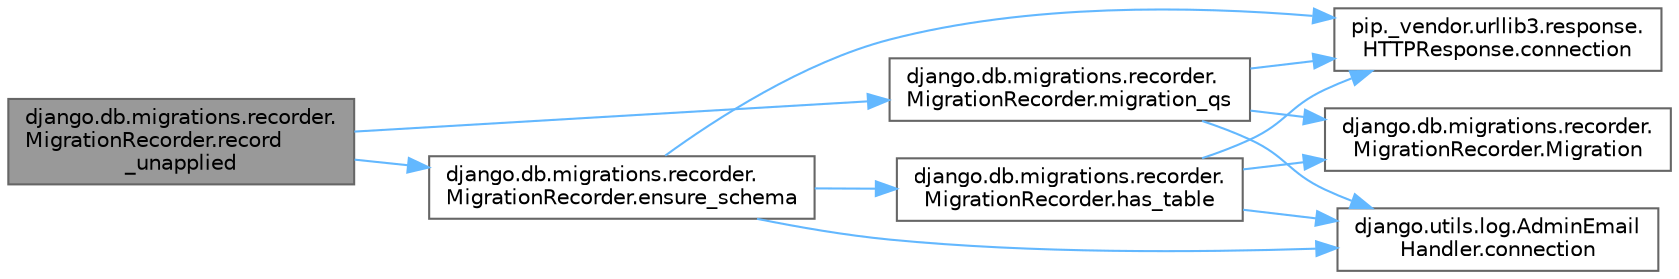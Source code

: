 digraph "django.db.migrations.recorder.MigrationRecorder.record_unapplied"
{
 // LATEX_PDF_SIZE
  bgcolor="transparent";
  edge [fontname=Helvetica,fontsize=10,labelfontname=Helvetica,labelfontsize=10];
  node [fontname=Helvetica,fontsize=10,shape=box,height=0.2,width=0.4];
  rankdir="LR";
  Node1 [id="Node000001",label="django.db.migrations.recorder.\lMigrationRecorder.record\l_unapplied",height=0.2,width=0.4,color="gray40", fillcolor="grey60", style="filled", fontcolor="black",tooltip=" "];
  Node1 -> Node2 [id="edge1_Node000001_Node000002",color="steelblue1",style="solid",tooltip=" "];
  Node2 [id="Node000002",label="django.db.migrations.recorder.\lMigrationRecorder.ensure_schema",height=0.2,width=0.4,color="grey40", fillcolor="white", style="filled",URL="$classdjango_1_1db_1_1migrations_1_1recorder_1_1_migration_recorder.html#a21c6da6a015f25149d3f99b194305234",tooltip=" "];
  Node2 -> Node3 [id="edge2_Node000002_Node000003",color="steelblue1",style="solid",tooltip=" "];
  Node3 [id="Node000003",label="django.utils.log.AdminEmail\lHandler.connection",height=0.2,width=0.4,color="grey40", fillcolor="white", style="filled",URL="$classdjango_1_1utils_1_1log_1_1_admin_email_handler.html#a545b5f7ec55a857fe1ca7836814a0760",tooltip=" "];
  Node2 -> Node4 [id="edge3_Node000002_Node000004",color="steelblue1",style="solid",tooltip=" "];
  Node4 [id="Node000004",label="pip._vendor.urllib3.response.\lHTTPResponse.connection",height=0.2,width=0.4,color="grey40", fillcolor="white", style="filled",URL="$classpip_1_1__vendor_1_1urllib3_1_1response_1_1_h_t_t_p_response.html#a9002314624685de3bbf9b84bdc87fef8",tooltip=" "];
  Node2 -> Node5 [id="edge4_Node000002_Node000005",color="steelblue1",style="solid",tooltip=" "];
  Node5 [id="Node000005",label="django.db.migrations.recorder.\lMigrationRecorder.has_table",height=0.2,width=0.4,color="grey40", fillcolor="white", style="filled",URL="$classdjango_1_1db_1_1migrations_1_1recorder_1_1_migration_recorder.html#ac5ab567321e7cd5f53a283ec46a90778",tooltip=" "];
  Node5 -> Node3 [id="edge5_Node000005_Node000003",color="steelblue1",style="solid",tooltip=" "];
  Node5 -> Node4 [id="edge6_Node000005_Node000004",color="steelblue1",style="solid",tooltip=" "];
  Node5 -> Node6 [id="edge7_Node000005_Node000006",color="steelblue1",style="solid",tooltip=" "];
  Node6 [id="Node000006",label="django.db.migrations.recorder.\lMigrationRecorder.Migration",height=0.2,width=0.4,color="grey40", fillcolor="white", style="filled",URL="$classdjango_1_1db_1_1migrations_1_1recorder_1_1_migration_recorder.html#a1e997b13d86017cc1947cec979cf11e7",tooltip=" "];
  Node1 -> Node7 [id="edge8_Node000001_Node000007",color="steelblue1",style="solid",tooltip=" "];
  Node7 [id="Node000007",label="django.db.migrations.recorder.\lMigrationRecorder.migration_qs",height=0.2,width=0.4,color="grey40", fillcolor="white", style="filled",URL="$classdjango_1_1db_1_1migrations_1_1recorder_1_1_migration_recorder.html#a8f2595792b3d2626f92e157f6320ada5",tooltip=" "];
  Node7 -> Node3 [id="edge9_Node000007_Node000003",color="steelblue1",style="solid",tooltip=" "];
  Node7 -> Node4 [id="edge10_Node000007_Node000004",color="steelblue1",style="solid",tooltip=" "];
  Node7 -> Node6 [id="edge11_Node000007_Node000006",color="steelblue1",style="solid",tooltip=" "];
}

